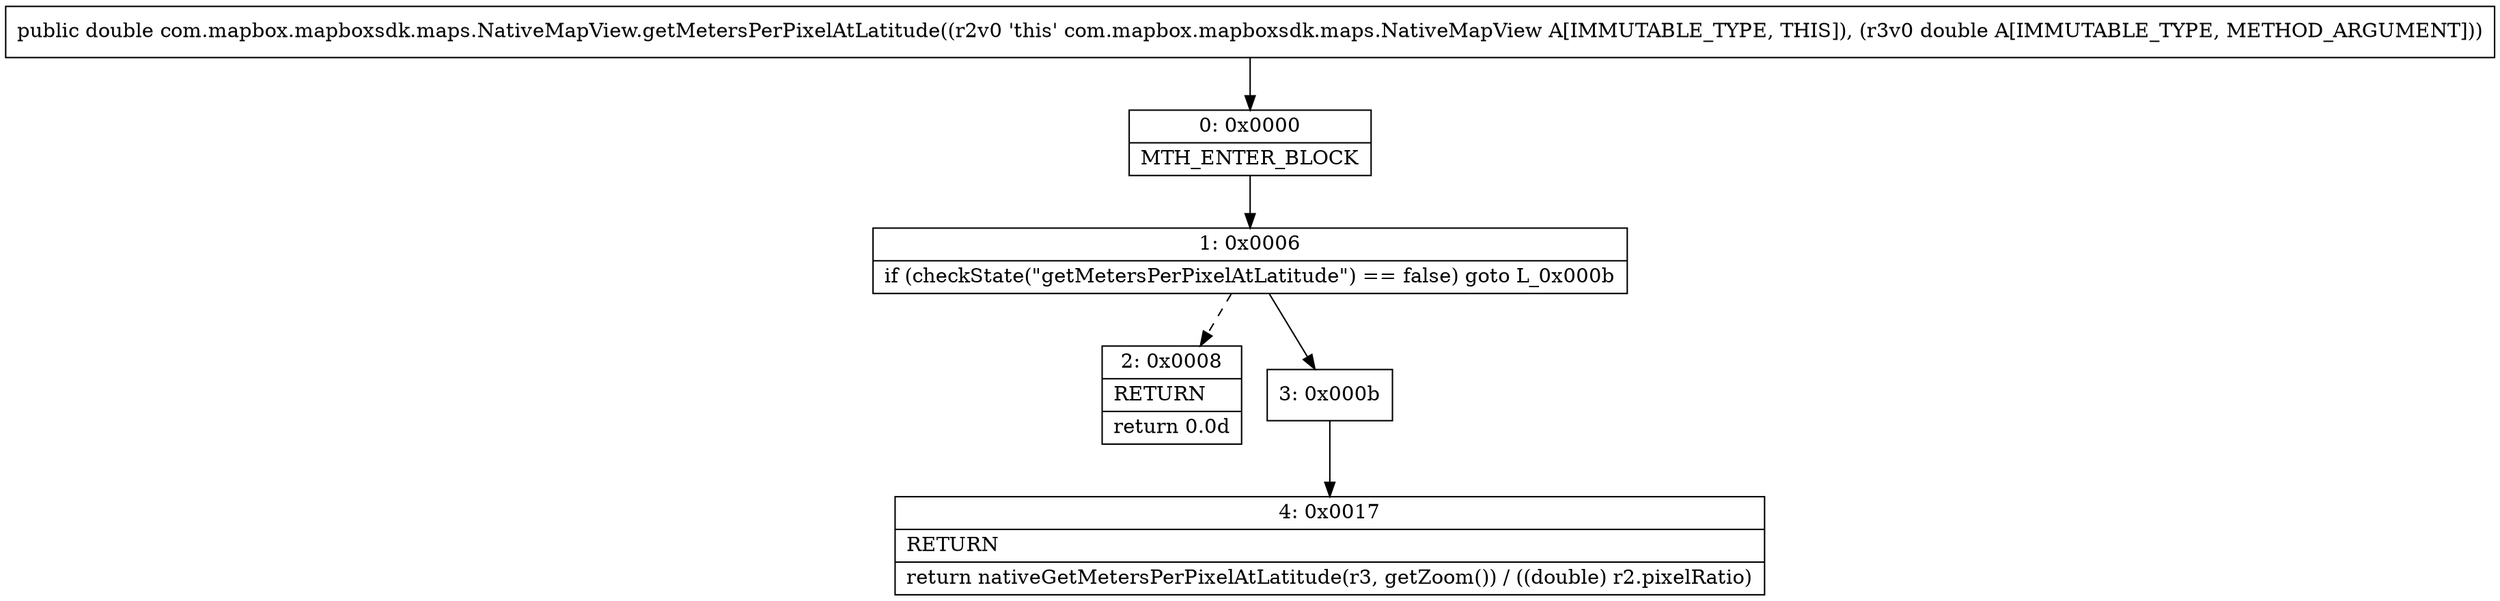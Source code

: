 digraph "CFG forcom.mapbox.mapboxsdk.maps.NativeMapView.getMetersPerPixelAtLatitude(D)D" {
Node_0 [shape=record,label="{0\:\ 0x0000|MTH_ENTER_BLOCK\l}"];
Node_1 [shape=record,label="{1\:\ 0x0006|if (checkState(\"getMetersPerPixelAtLatitude\") == false) goto L_0x000b\l}"];
Node_2 [shape=record,label="{2\:\ 0x0008|RETURN\l|return 0.0d\l}"];
Node_3 [shape=record,label="{3\:\ 0x000b}"];
Node_4 [shape=record,label="{4\:\ 0x0017|RETURN\l|return nativeGetMetersPerPixelAtLatitude(r3, getZoom()) \/ ((double) r2.pixelRatio)\l}"];
MethodNode[shape=record,label="{public double com.mapbox.mapboxsdk.maps.NativeMapView.getMetersPerPixelAtLatitude((r2v0 'this' com.mapbox.mapboxsdk.maps.NativeMapView A[IMMUTABLE_TYPE, THIS]), (r3v0 double A[IMMUTABLE_TYPE, METHOD_ARGUMENT])) }"];
MethodNode -> Node_0;
Node_0 -> Node_1;
Node_1 -> Node_2[style=dashed];
Node_1 -> Node_3;
Node_3 -> Node_4;
}

